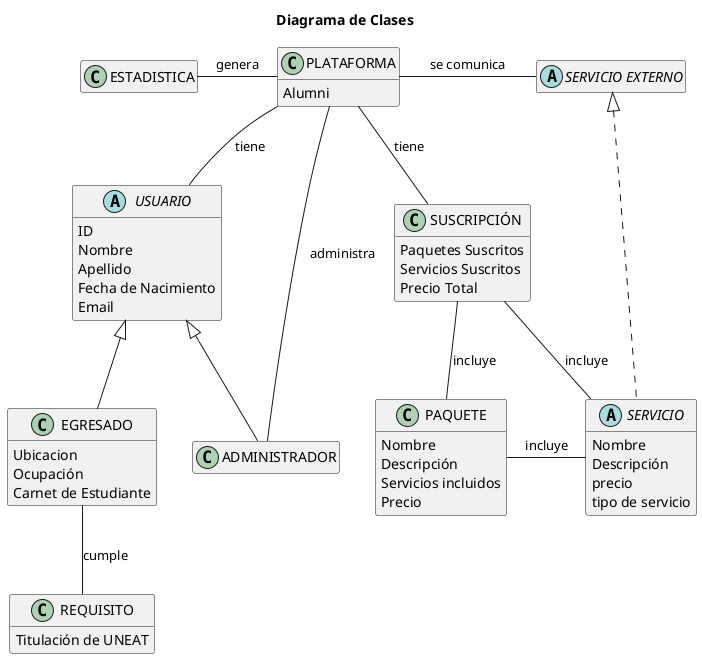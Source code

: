 @startuml AumniClasses

title Diagrama de Clases

'!theme amiga
skinparam backgroundColor white
skinparam defaultFontName Arial

hide empty members

class PLATAFORMA 
{
   Alumni
}

abstract "SERVICIO EXTERNO"

abstract USUARIO 
{
    ID
    Nombre 
    Apellido
    Fecha de Nacimiento
    Email
}

class EGRESADO 
{
    Ubicacion
    Ocupación
    Carnet de Estudiante
}

class ADMINISTRADOR 
{
}

class REQUISITO 
{
    Titulación de UNEAT
}

class ESTADISTICA 
{
}

class SUSCRIPCIÓN 
{
    Paquetes Suscritos
    Servicios Suscritos
    Precio Total
}

class PAQUETE
{
    Nombre
    Descripción
    Servicios incluidos
    Precio
}

abstract SERVICIO 
{
    Nombre 
    Descripción
    precio
    tipo de servicio
}

PLATAFORMA -- USUARIO : tiene
PLATAFORMA -left ESTADISTICA : genera
PLATAFORMA -right- "SERVICIO EXTERNO" : se comunica
SERVICIO .up..|> "SERVICIO EXTERNO"
SUSCRIPCIÓN -up- PLATAFORMA : tiene
SUSCRIPCIÓN -- SERVICIO : incluye
EGRESADO -- REQUISITO : cumple
SUSCRIPCIÓN -- PAQUETE : incluye
PAQUETE - SERVICIO : incluye
USUARIO <|-- EGRESADO
USUARIO <|-- ADMINISTRADOR
ADMINISTRADOR -up- PLATAFORMA : administra

@enduml
